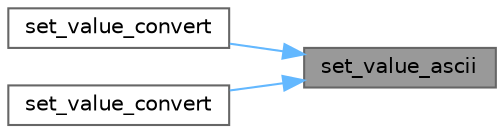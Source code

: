 digraph "set_value_ascii"
{
 // INTERACTIVE_SVG=YES
 // LATEX_PDF_SIZE
  bgcolor="transparent";
  edge [fontname=Helvetica,fontsize=10,labelfontname=Helvetica,labelfontsize=10];
  node [fontname=Helvetica,fontsize=10,shape=box,height=0.2,width=0.4];
  rankdir="RL";
  Node1 [id="Node000001",label="set_value_ascii",height=0.2,width=0.4,color="gray40", fillcolor="grey60", style="filled", fontcolor="black",tooltip=" "];
  Node1 -> Node2 [id="edge1_Node000001_Node000002",dir="back",color="steelblue1",style="solid",tooltip=" "];
  Node2 [id="Node000002",label="set_value_convert",height=0.2,width=0.4,color="grey40", fillcolor="white", style="filled",URL="$db/d20/pugixml_8cpp.html#a9511ed80c582c8e36805c6df5714b56a",tooltip=" "];
  Node1 -> Node3 [id="edge2_Node000001_Node000003",dir="back",color="steelblue1",style="solid",tooltip=" "];
  Node3 [id="Node000003",label="set_value_convert",height=0.2,width=0.4,color="grey40", fillcolor="white", style="filled",URL="$db/d20/pugixml_8cpp.html#a920fbf56eb3b5360583952e8c08000b3",tooltip=" "];
}
